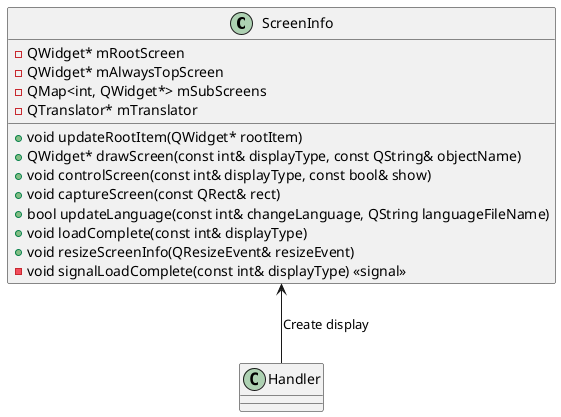 @startuml

' ScreenInfo 클래스 정의
class ScreenInfo {
    +void updateRootItem(QWidget* rootItem)
    +QWidget* drawScreen(const int& displayType, const QString& objectName)
    +void controlScreen(const int& displayType, const bool& show)
    +void captureScreen(const QRect& rect)
    +bool updateLanguage(const int& changeLanguage, QString languageFileName)
    +void loadComplete(const int& displayType)
    +void resizeScreenInfo(QResizeEvent& resizeEvent)
    -void signalLoadComplete(const int& displayType) <<signal>>

    -QWidget* mRootScreen
    -QWidget* mAlwaysTopScreen
    -QMap<int, QWidget*> mSubScreens
    -QTranslator* mTranslator
}

' 클래스 간의 관계 정의
ScreenInfo <-- Handler : Create display

@enduml
